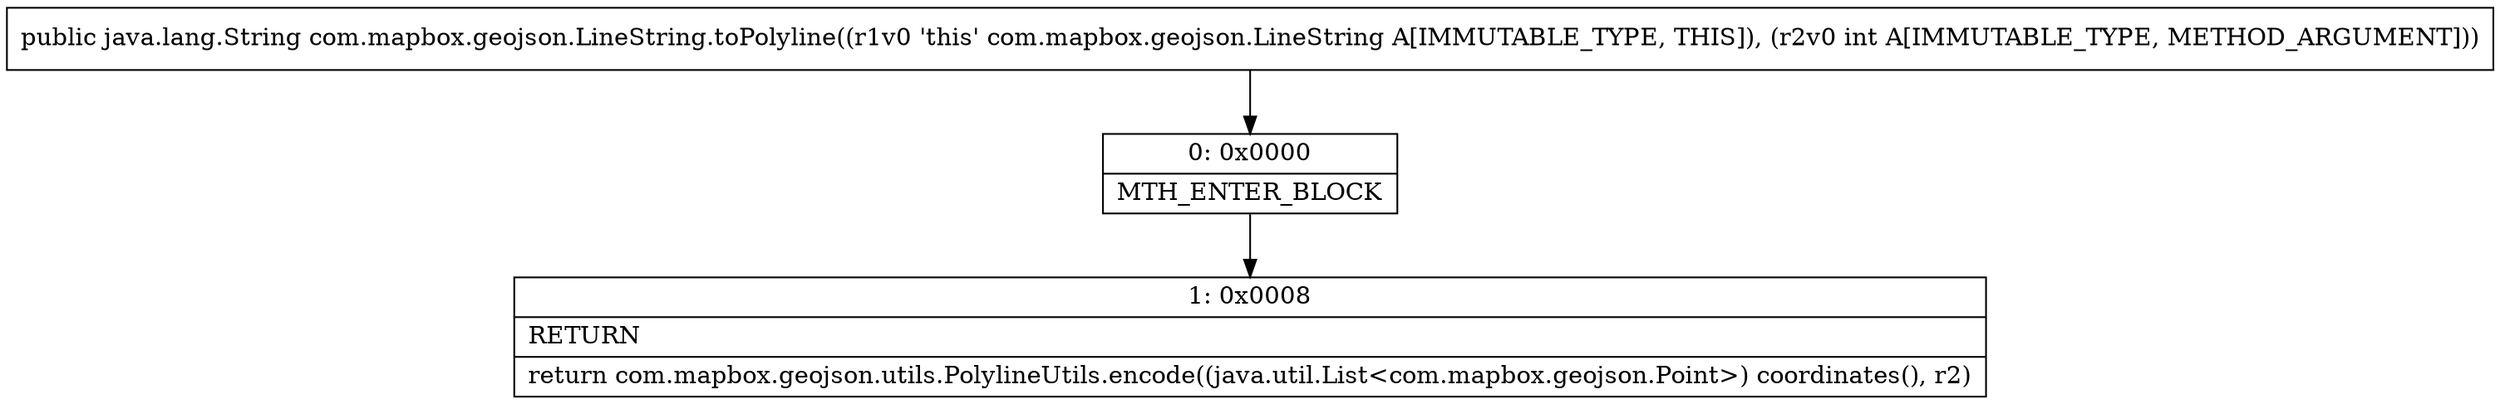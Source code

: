 digraph "CFG forcom.mapbox.geojson.LineString.toPolyline(I)Ljava\/lang\/String;" {
Node_0 [shape=record,label="{0\:\ 0x0000|MTH_ENTER_BLOCK\l}"];
Node_1 [shape=record,label="{1\:\ 0x0008|RETURN\l|return com.mapbox.geojson.utils.PolylineUtils.encode((java.util.List\<com.mapbox.geojson.Point\>) coordinates(), r2)\l}"];
MethodNode[shape=record,label="{public java.lang.String com.mapbox.geojson.LineString.toPolyline((r1v0 'this' com.mapbox.geojson.LineString A[IMMUTABLE_TYPE, THIS]), (r2v0 int A[IMMUTABLE_TYPE, METHOD_ARGUMENT])) }"];
MethodNode -> Node_0;
Node_0 -> Node_1;
}

